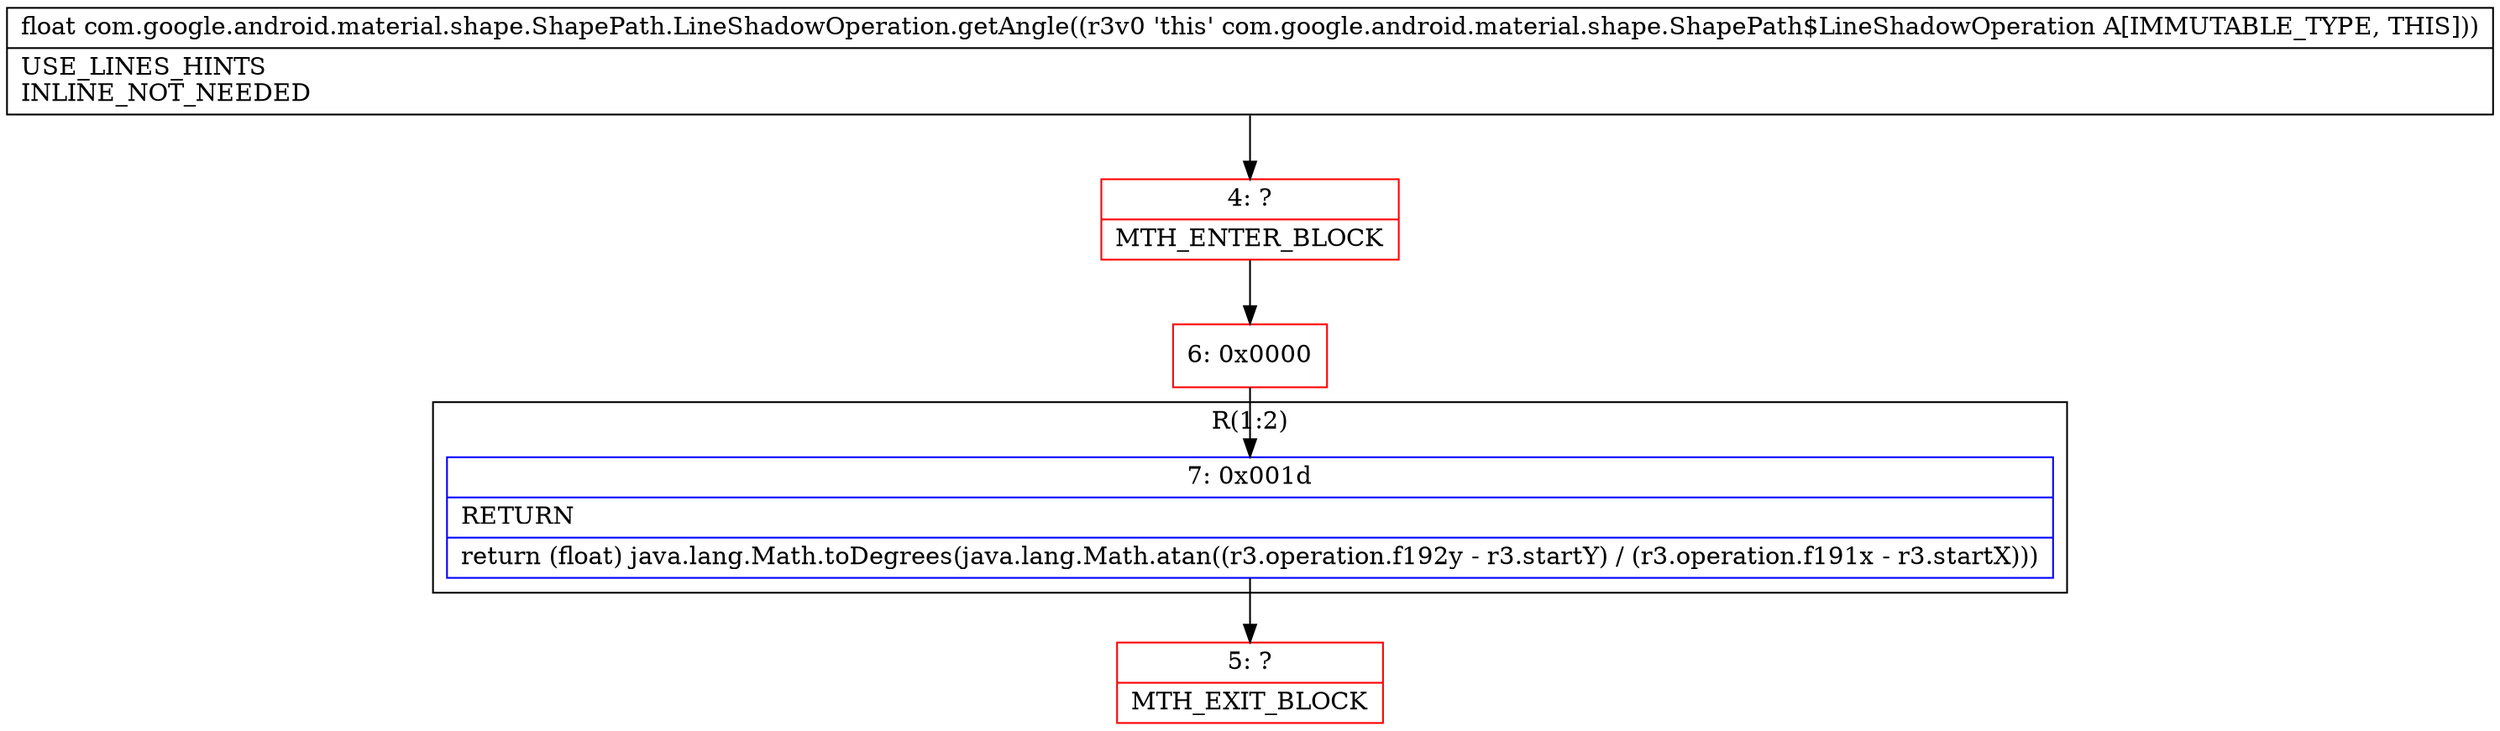 digraph "CFG forcom.google.android.material.shape.ShapePath.LineShadowOperation.getAngle()F" {
subgraph cluster_Region_21487334 {
label = "R(1:2)";
node [shape=record,color=blue];
Node_7 [shape=record,label="{7\:\ 0x001d|RETURN\l|return (float) java.lang.Math.toDegrees(java.lang.Math.atan((r3.operation.f192y \- r3.startY) \/ (r3.operation.f191x \- r3.startX)))\l}"];
}
Node_4 [shape=record,color=red,label="{4\:\ ?|MTH_ENTER_BLOCK\l}"];
Node_6 [shape=record,color=red,label="{6\:\ 0x0000}"];
Node_5 [shape=record,color=red,label="{5\:\ ?|MTH_EXIT_BLOCK\l}"];
MethodNode[shape=record,label="{float com.google.android.material.shape.ShapePath.LineShadowOperation.getAngle((r3v0 'this' com.google.android.material.shape.ShapePath$LineShadowOperation A[IMMUTABLE_TYPE, THIS]))  | USE_LINES_HINTS\lINLINE_NOT_NEEDED\l}"];
MethodNode -> Node_4;Node_7 -> Node_5;
Node_4 -> Node_6;
Node_6 -> Node_7;
}

